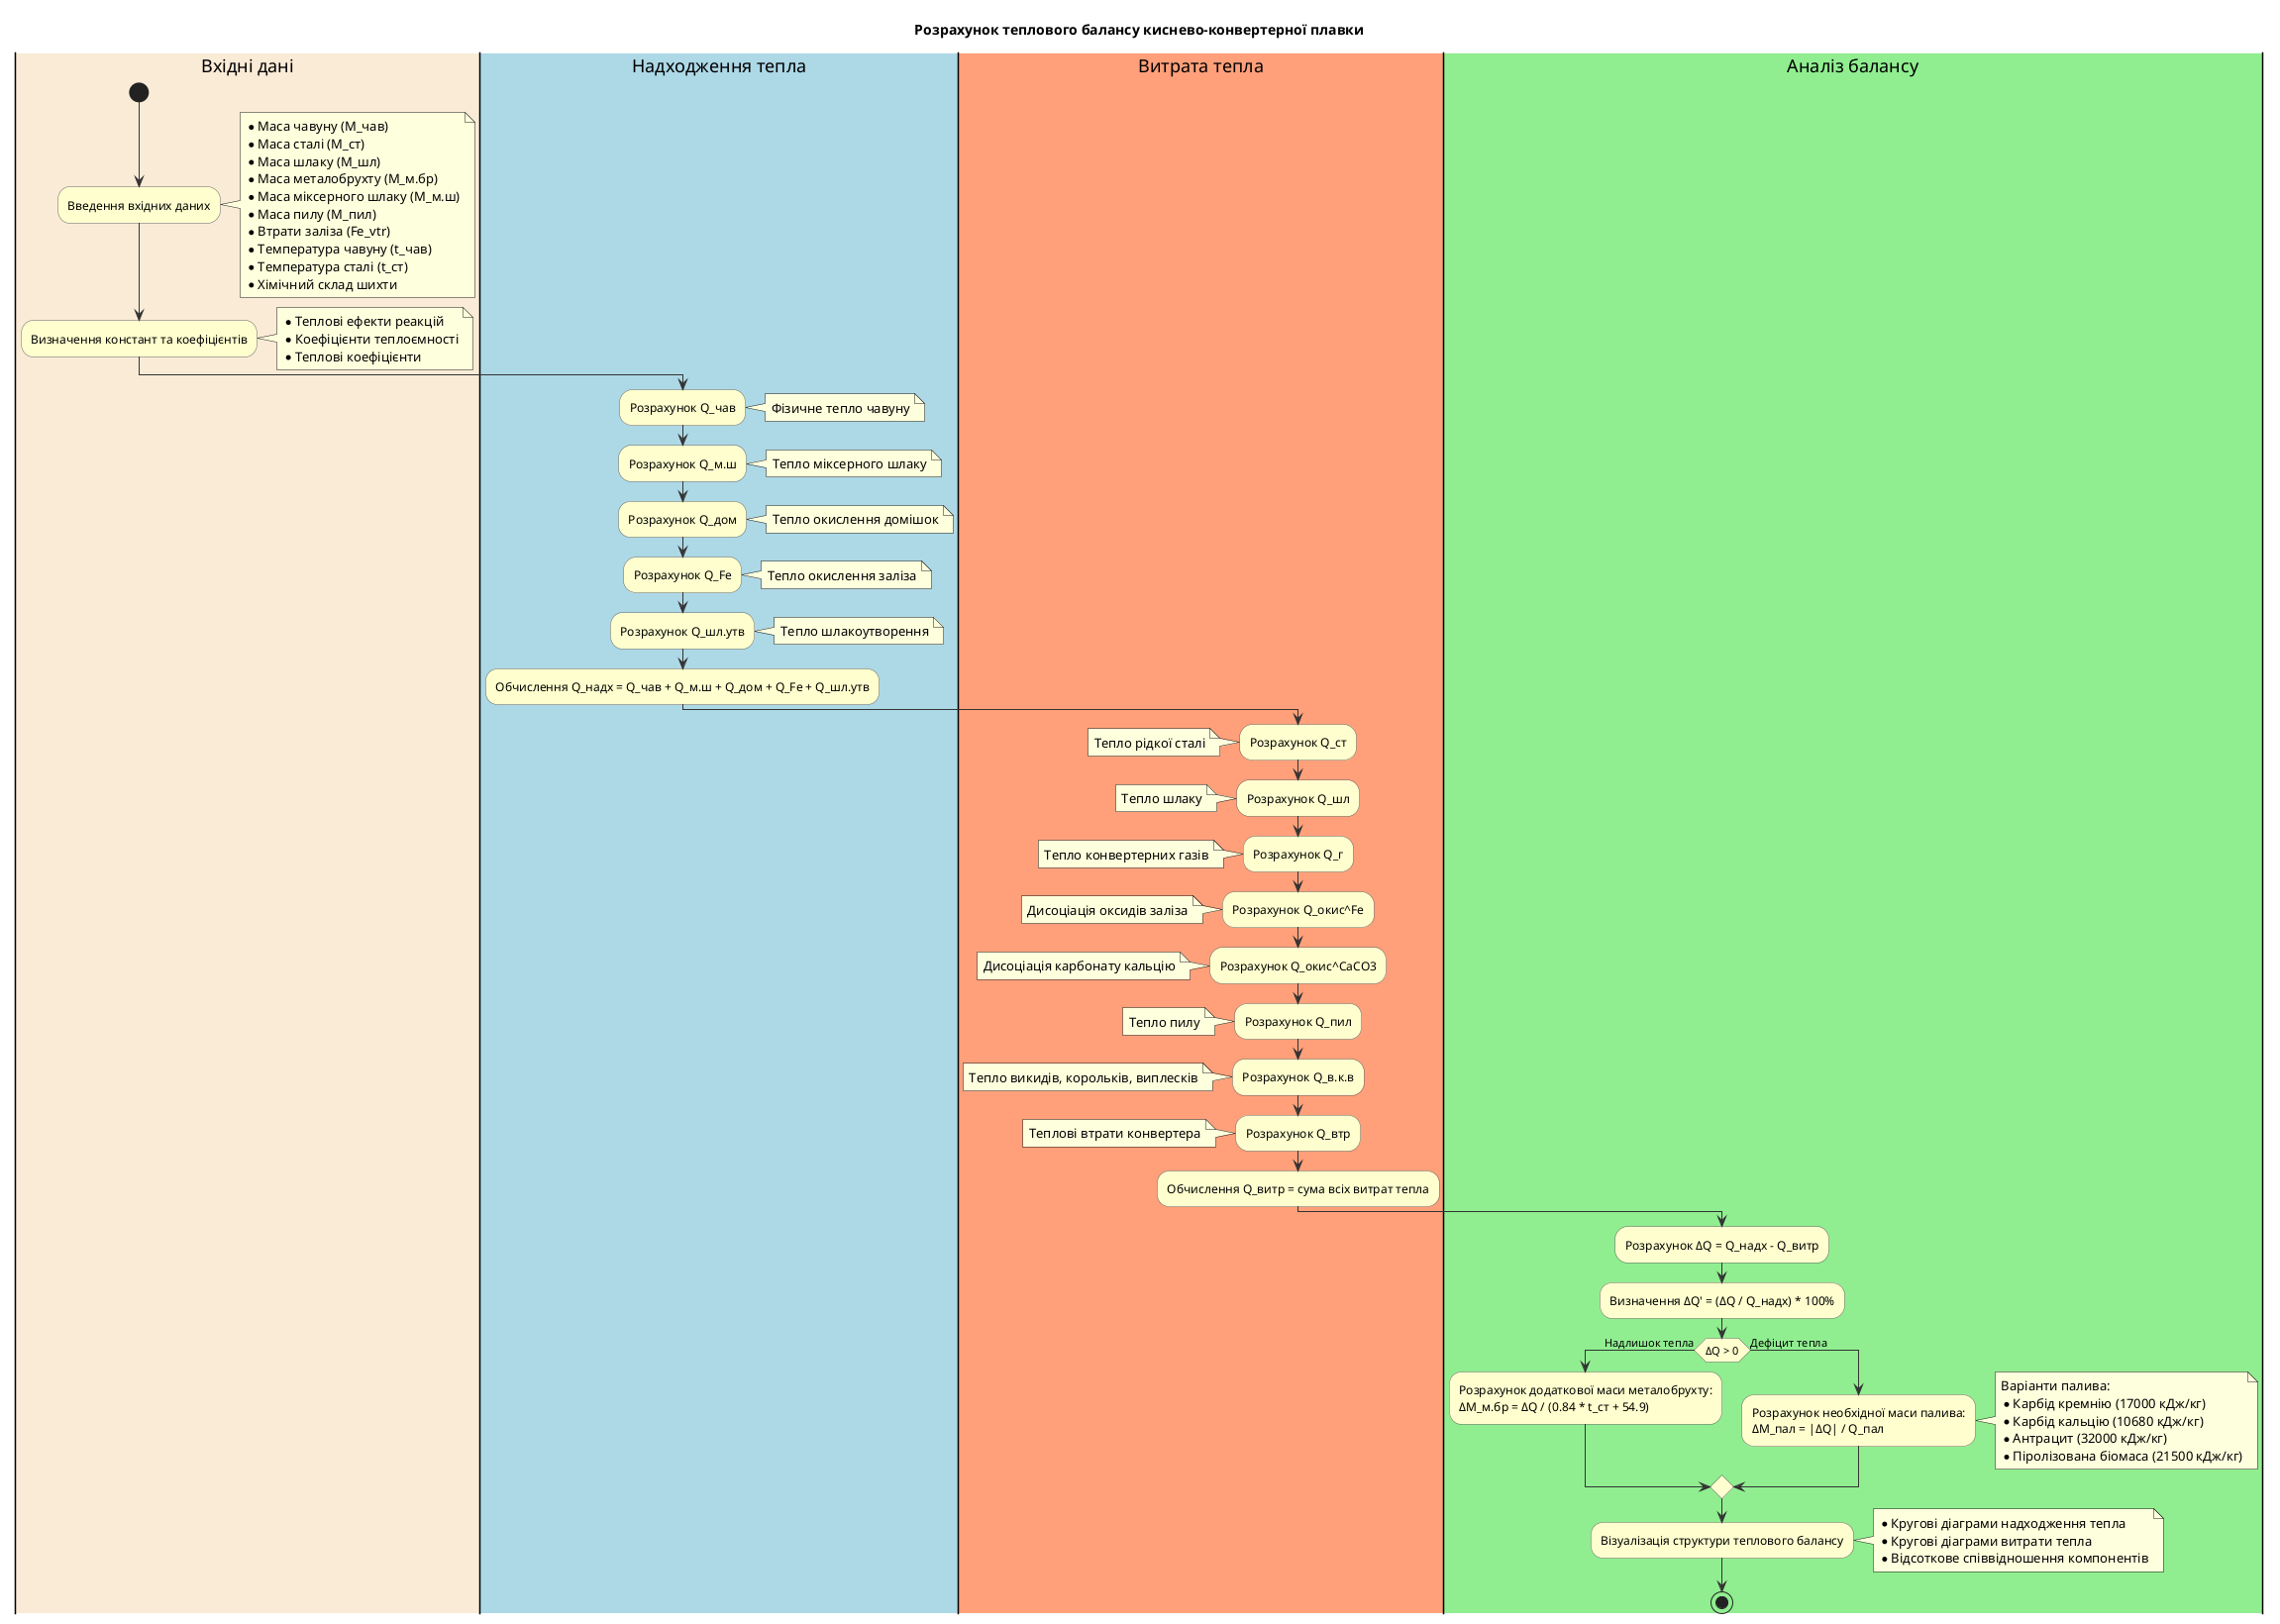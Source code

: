 @startuml "Тепловий баланс киснево-конвертерної плавки"

skinparam handwritten false
skinparam monochrome false
skinparam shadowing false
skinparam defaultFontName Arial
skinparam ArrowColor #333333
skinparam ActivityBorderColor #666666
skinparam ActivityBackgroundColor #FEFECE

title Розрахунок теплового балансу киснево-конвертерної плавки

' Розділення на доріжки
|#AntiqueWhite|Вхідні дані|
|#LightBlue|Надходження тепла|
|#LightSalmon|Витрата тепла|
|#LightGreen|Аналіз балансу|

' Вхідні дані
|Вхідні дані|
start
:Введення вхідних даних;
note right
  * Маса чавуну (M_чав)
  * Маса сталі (M_ст)
  * Маса шлаку (M_шл)
  * Маса металобрухту (M_м.бр)
  * Маса міксерного шлаку (M_м.ш)
  * Маса пилу (M_пил)
  * Втрати заліза (Fe_vtr)
  * Температура чавуну (t_чав)
  * Температура сталі (t_ст)
  * Хімічний склад шихти
end note
:Визначення констант та коефіцієнтів;
note right
  * Теплові ефекти реакцій
  * Коефіцієнти теплоємності
  * Теплові коефіцієнти
end note

' Розрахунок надходження тепла
|Надходження тепла|
:Розрахунок Q_чав;
note right: Фізичне тепло чавуну
:Розрахунок Q_м.ш;
note right: Тепло міксерного шлаку
:Розрахунок Q_дом;
note right: Тепло окислення домішок
:Розрахунок Q_Fe;
note right: Тепло окислення заліза
:Розрахунок Q_шл.утв;
note right: Тепло шлакоутворення
:Обчислення Q_надх = Q_чав + Q_м.ш + Q_дом + Q_Fe + Q_шл.утв;

' Розрахунок витрати тепла
|Витрата тепла|
:Розрахунок Q_ст;
note left: Тепло рідкої сталі
:Розрахунок Q_шл;
note left: Тепло шлаку
:Розрахунок Q_г;
note left: Тепло конвертерних газів
:Розрахунок Q_окис^Fe;
note left: Дисоціація оксидів заліза
:Розрахунок Q_окис^CaCO3;
note left: Дисоціація карбонату кальцію
:Розрахунок Q_пил;
note left: Тепло пилу
:Розрахунок Q_в.к.в;
note left: Тепло викидів, корольків, виплесків
:Розрахунок Q_втр;
note left: Теплові втрати конвертера
:Обчислення Q_витр = сума всіх витрат тепла;

' Аналіз балансу
|Аналіз балансу|
:Розрахунок ΔQ = Q_надх - Q_витр;
:Визначення ΔQ' = (ΔQ / Q_надх) * 100%;

if (ΔQ > 0) then (Надлишок тепла)
  :Розрахунок додаткової маси металобрухту:
  ΔM_м.бр = ΔQ / (0.84 * t_ст + 54.9);
else (Дефіцит тепла)
  :Розрахунок необхідної маси палива:
  ΔM_пал = |ΔQ| / Q_пал;
  note right
    Варіанти палива:
    * Карбід кремнію (17000 кДж/кг)
    * Карбід кальцію (10680 кДж/кг)
    * Антрацит (32000 кДж/кг)
    * Піролізована біомаса (21500 кДж/кг)
  end note
endif

:Візуалізація структури теплового балансу;
note right
  * Кругові діаграми надходження тепла
  * Кругові діаграми витрати тепла
  * Відсоткове співвідношення компонентів
end note

stop

@enduml